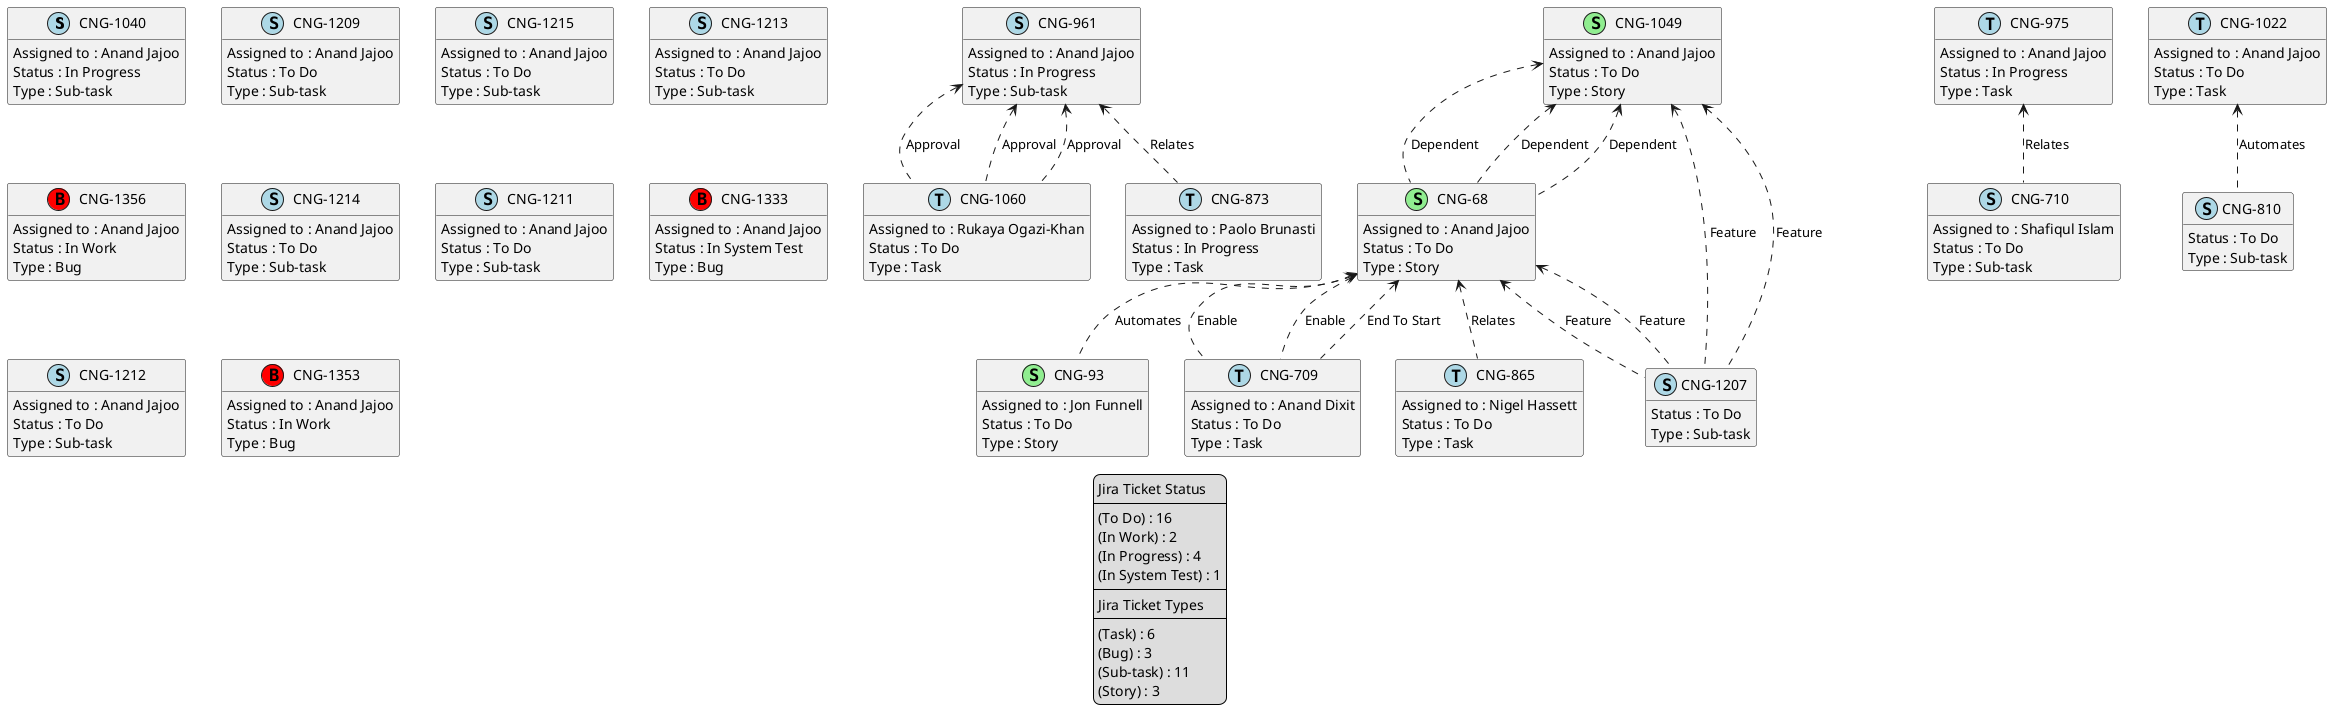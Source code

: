 @startuml
'https://plantuml.com/class-diagram

' GENERATE CLASS DIAGRAM ===========
' Generated at    : Mon Apr 15 13:01:55 CEST 2024

hide empty members

legend
Jira Ticket Status
----
(To Do) : 16
(In Work) : 2
(In Progress) : 4
(In System Test) : 1
----
Jira Ticket Types
----
(Task) : 6
(Bug) : 3
(Sub-task) : 11
(Story) : 3
end legend


' Tickets =======
class "CNG-1040" << (S,lightblue) >> {
  Assigned to : Anand Jajoo
  Status : In Progress
  Type : Sub-task
}

class "CNG-1060" << (T,lightblue) >> {
  Assigned to : Rukaya Ogazi-Khan
  Status : To Do
  Type : Task
}

class "CNG-93" << (S,lightgreen) >> {
  Assigned to : Jon Funnell
  Status : To Do
  Type : Story
}

class "CNG-68" << (S,lightgreen) >> {
  Assigned to : Anand Jajoo
  Status : To Do
  Type : Story
}

class "CNG-1209" << (S,lightblue) >> {
  Assigned to : Anand Jajoo
  Status : To Do
  Type : Sub-task
}

class "CNG-709" << (T,lightblue) >> {
  Assigned to : Anand Dixit
  Status : To Do
  Type : Task
}

class "CNG-1207" << (S,lightblue) >> {
  Status : To Do
  Type : Sub-task
}

class "CNG-1215" << (S,lightblue) >> {
  Assigned to : Anand Jajoo
  Status : To Do
  Type : Sub-task
}

class "CNG-1213" << (S,lightblue) >> {
  Assigned to : Anand Jajoo
  Status : To Do
  Type : Sub-task
}

class "CNG-961" << (S,lightblue) >> {
  Assigned to : Anand Jajoo
  Status : In Progress
  Type : Sub-task
}

class "CNG-873" << (T,lightblue) >> {
  Assigned to : Paolo Brunasti
  Status : In Progress
  Type : Task
}

class "CNG-1356" << (B,red) >> {
  Assigned to : Anand Jajoo
  Status : In Work
  Type : Bug
}

class "CNG-1214" << (S,lightblue) >> {
  Assigned to : Anand Jajoo
  Status : To Do
  Type : Sub-task
}

class "CNG-1049" << (S,lightgreen) >> {
  Assigned to : Anand Jajoo
  Status : To Do
  Type : Story
}

class "CNG-1211" << (S,lightblue) >> {
  Assigned to : Anand Jajoo
  Status : To Do
  Type : Sub-task
}

class "CNG-710" << (S,lightblue) >> {
  Assigned to : Shafiqul Islam
  Status : To Do
  Type : Sub-task
}

class "CNG-1333" << (B,red) >> {
  Assigned to : Anand Jajoo
  Status : In System Test
  Type : Bug
}

class "CNG-1212" << (S,lightblue) >> {
  Assigned to : Anand Jajoo
  Status : To Do
  Type : Sub-task
}

class "CNG-1022" << (T,lightblue) >> {
  Assigned to : Anand Jajoo
  Status : To Do
  Type : Task
}

class "CNG-975" << (T,lightblue) >> {
  Assigned to : Anand Jajoo
  Status : In Progress
  Type : Task
}

class "CNG-865" << (T,lightblue) >> {
  Assigned to : Nigel Hassett
  Status : To Do
  Type : Task
}

class "CNG-810" << (S,lightblue) >> {
  Status : To Do
  Type : Sub-task
}

class "CNG-1353" << (B,red) >> {
  Assigned to : Anand Jajoo
  Status : In Work
  Type : Bug
}



' Links =======
"CNG-975" <.. "CNG-710" : Relates
"CNG-961" <.. "CNG-1060" : Approval
"CNG-961" <.. "CNG-873" : Relates
"CNG-961" <.. "CNG-1060" : Approval
"CNG-961" <.. "CNG-1060" : Approval
"CNG-68" <.. "CNG-93" : Automates
"CNG-68" <.. "CNG-709" : End To Start
"CNG-68" <.. "CNG-865" : Relates
"CNG-68" <.. "CNG-709" : Enable
"CNG-68" <.. "CNG-1207" : Feature
"CNG-68" <.. "CNG-709" : Enable
"CNG-68" <.. "CNG-1207" : Feature
"CNG-1049" <.. "CNG-68" : Dependent
"CNG-1049" <.. "CNG-68" : Dependent
"CNG-1049" <.. "CNG-1207" : Feature
"CNG-1049" <.. "CNG-68" : Dependent
"CNG-1049" <.. "CNG-1207" : Feature
"CNG-1022" <.. "CNG-810" : Automates


@enduml
